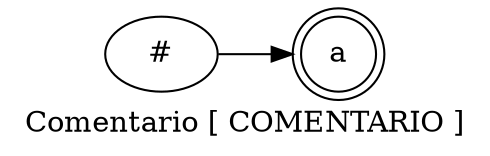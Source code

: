 digraph grafico {
rankdir=LR;
label="Comentario [ COMENTARIO ]";
node0 [label="#"];
node0 -> node1;
node1 [label="a"];
node1 [shape=doublecircle];
}

